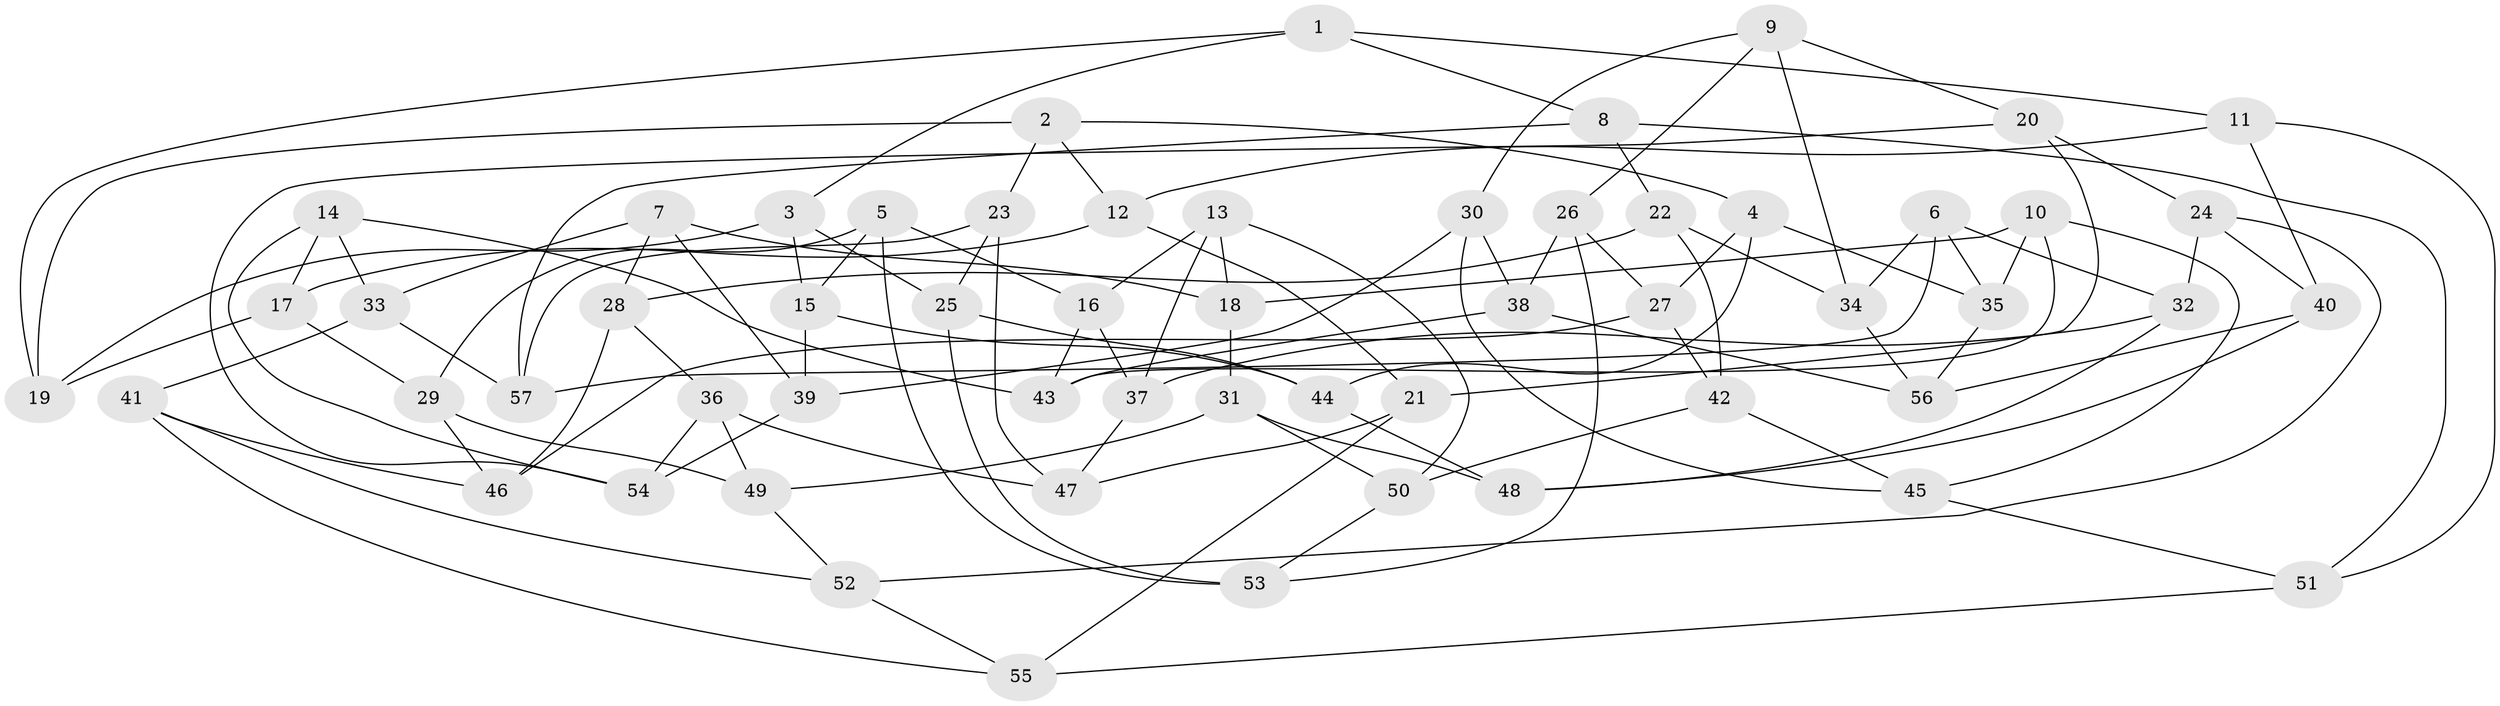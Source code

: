// Generated by graph-tools (version 1.1) at 2025/38/03/09/25 02:38:08]
// undirected, 57 vertices, 114 edges
graph export_dot {
graph [start="1"]
  node [color=gray90,style=filled];
  1;
  2;
  3;
  4;
  5;
  6;
  7;
  8;
  9;
  10;
  11;
  12;
  13;
  14;
  15;
  16;
  17;
  18;
  19;
  20;
  21;
  22;
  23;
  24;
  25;
  26;
  27;
  28;
  29;
  30;
  31;
  32;
  33;
  34;
  35;
  36;
  37;
  38;
  39;
  40;
  41;
  42;
  43;
  44;
  45;
  46;
  47;
  48;
  49;
  50;
  51;
  52;
  53;
  54;
  55;
  56;
  57;
  1 -- 19;
  1 -- 3;
  1 -- 11;
  1 -- 8;
  2 -- 23;
  2 -- 19;
  2 -- 12;
  2 -- 4;
  3 -- 15;
  3 -- 25;
  3 -- 19;
  4 -- 35;
  4 -- 27;
  4 -- 44;
  5 -- 29;
  5 -- 15;
  5 -- 16;
  5 -- 53;
  6 -- 32;
  6 -- 57;
  6 -- 35;
  6 -- 34;
  7 -- 39;
  7 -- 28;
  7 -- 18;
  7 -- 33;
  8 -- 51;
  8 -- 57;
  8 -- 22;
  9 -- 20;
  9 -- 34;
  9 -- 26;
  9 -- 30;
  10 -- 35;
  10 -- 43;
  10 -- 18;
  10 -- 45;
  11 -- 40;
  11 -- 12;
  11 -- 51;
  12 -- 21;
  12 -- 17;
  13 -- 50;
  13 -- 37;
  13 -- 18;
  13 -- 16;
  14 -- 17;
  14 -- 54;
  14 -- 43;
  14 -- 33;
  15 -- 39;
  15 -- 44;
  16 -- 37;
  16 -- 43;
  17 -- 19;
  17 -- 29;
  18 -- 31;
  20 -- 21;
  20 -- 54;
  20 -- 24;
  21 -- 47;
  21 -- 55;
  22 -- 28;
  22 -- 34;
  22 -- 42;
  23 -- 47;
  23 -- 25;
  23 -- 57;
  24 -- 40;
  24 -- 52;
  24 -- 32;
  25 -- 44;
  25 -- 53;
  26 -- 53;
  26 -- 38;
  26 -- 27;
  27 -- 46;
  27 -- 42;
  28 -- 46;
  28 -- 36;
  29 -- 46;
  29 -- 49;
  30 -- 45;
  30 -- 38;
  30 -- 39;
  31 -- 49;
  31 -- 48;
  31 -- 50;
  32 -- 37;
  32 -- 48;
  33 -- 57;
  33 -- 41;
  34 -- 56;
  35 -- 56;
  36 -- 49;
  36 -- 54;
  36 -- 47;
  37 -- 47;
  38 -- 43;
  38 -- 56;
  39 -- 54;
  40 -- 56;
  40 -- 48;
  41 -- 46;
  41 -- 52;
  41 -- 55;
  42 -- 45;
  42 -- 50;
  44 -- 48;
  45 -- 51;
  49 -- 52;
  50 -- 53;
  51 -- 55;
  52 -- 55;
}
